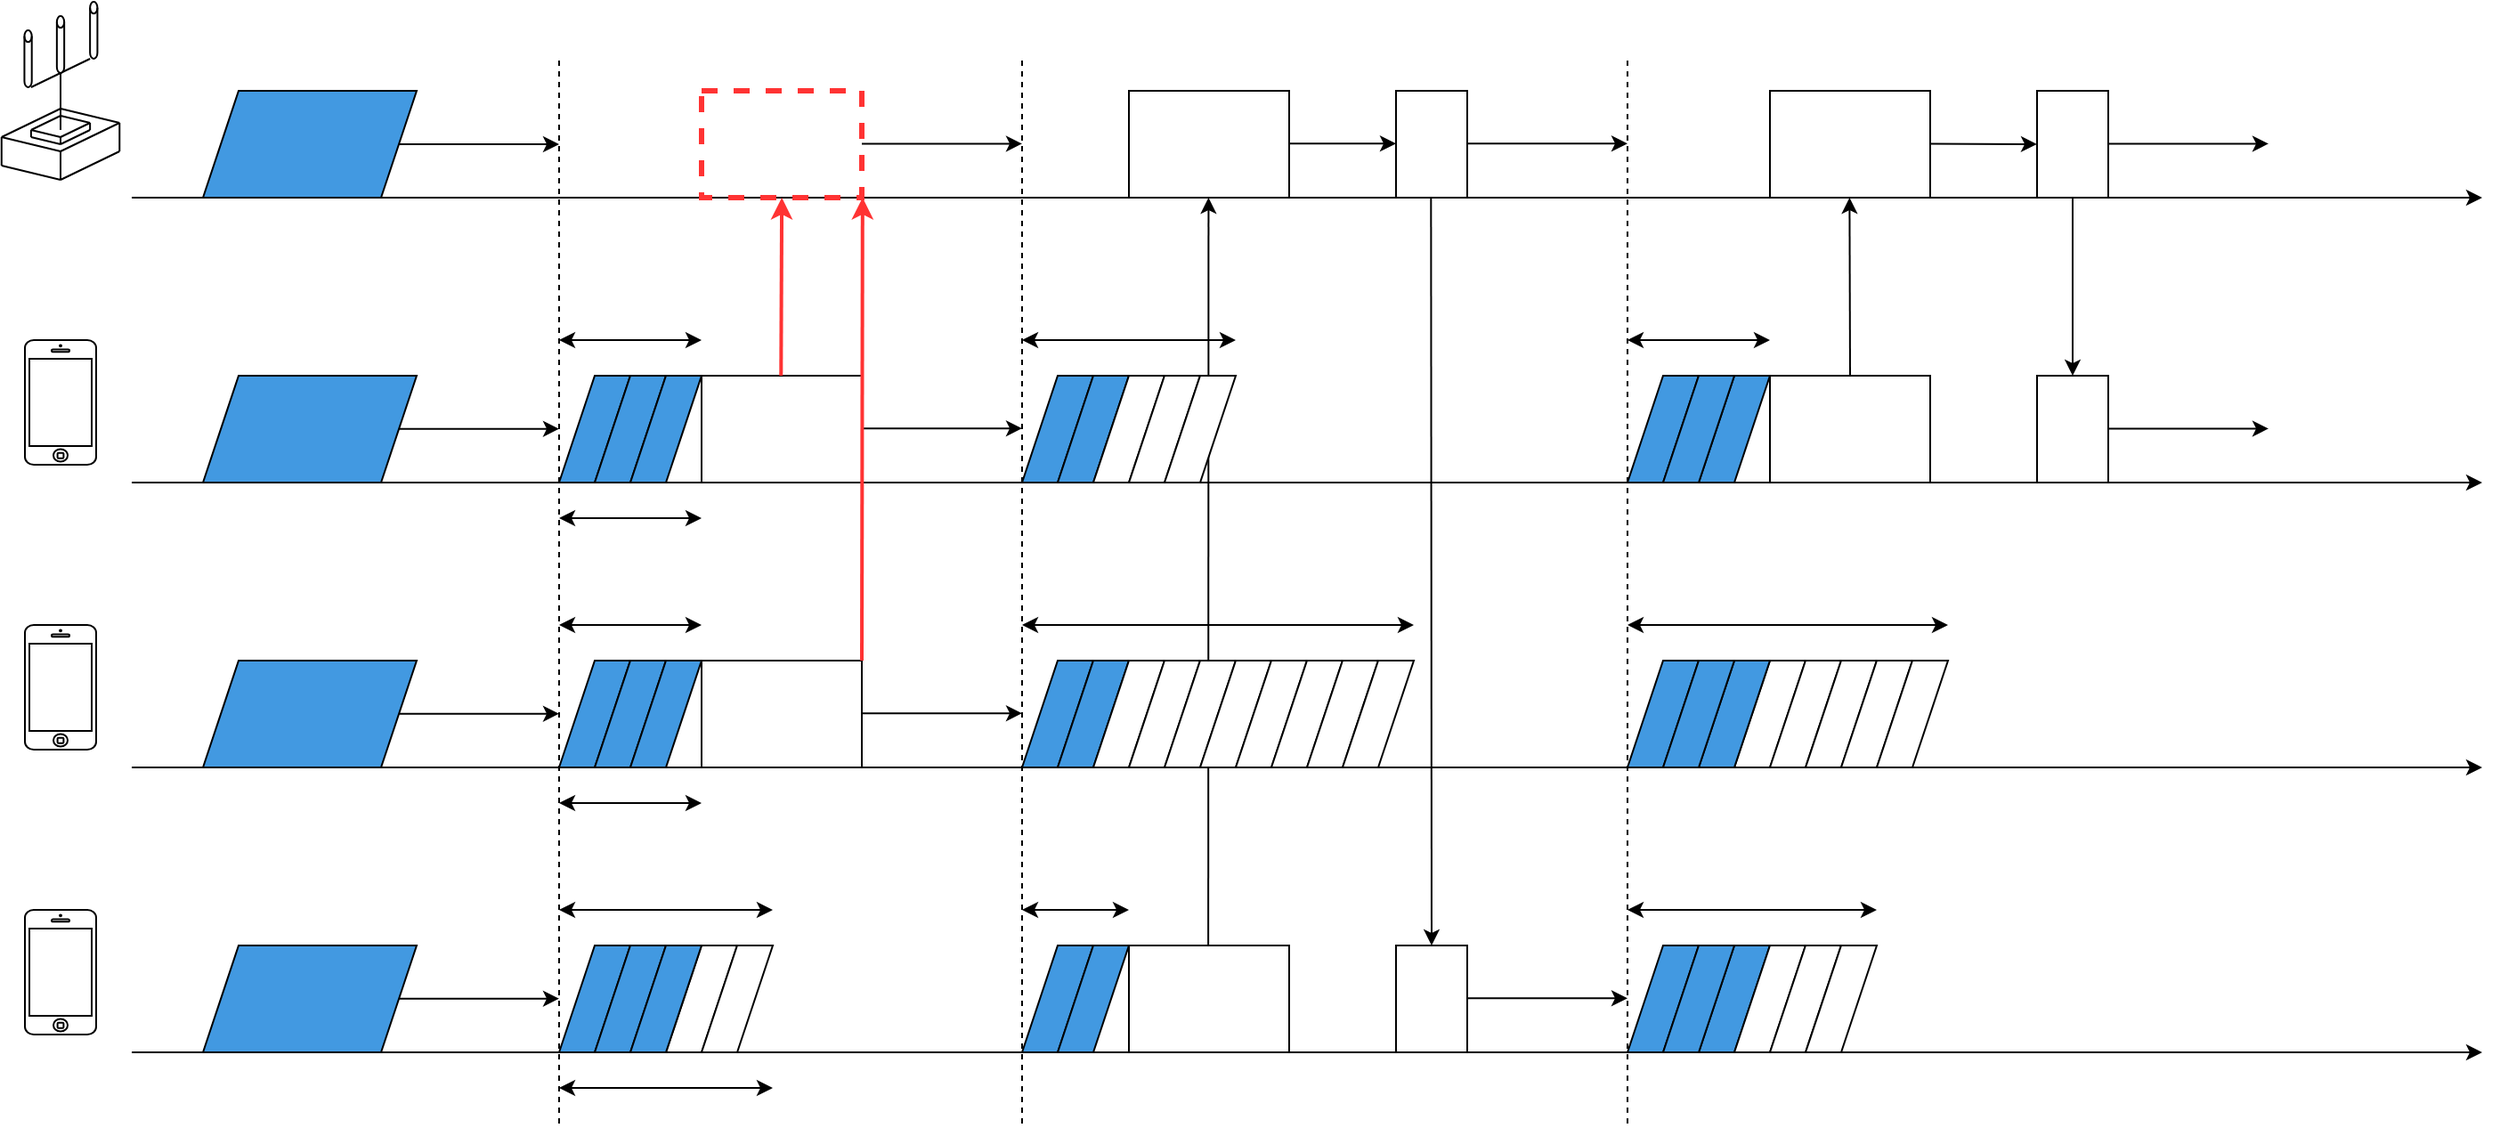 <mxfile version="22.0.3" type="device">
  <diagram name="Page-1" id="Vk0b5H3L1SESiMLQ1a4l">
    <mxGraphModel dx="1015" dy="852" grid="1" gridSize="10" guides="1" tooltips="1" connect="1" arrows="1" fold="1" page="1" pageScale="1" pageWidth="3300" pageHeight="4681" math="0" shadow="0">
      <root>
        <mxCell id="0" />
        <mxCell id="1" parent="0" />
        <mxCell id="z4m7dzDND1Zy9vnOMDJ4-167" value="" style="endArrow=classic;html=1;rounded=0;exitX=0.554;exitY=-0.001;exitDx=0;exitDy=0;exitPerimeter=0;" parent="1" edge="1">
          <mxGeometry width="50" height="50" relative="1" as="geometry">
            <mxPoint x="804.57" y="779.94" as="sourcePoint" />
            <mxPoint x="804.71" y="360" as="targetPoint" />
          </mxGeometry>
        </mxCell>
        <mxCell id="8MUEx2jzXtJNU1HR3N2--1" value="" style="endArrow=classic;html=1;rounded=0;" parent="1" edge="1">
          <mxGeometry width="50" height="50" relative="1" as="geometry">
            <mxPoint x="200" y="360" as="sourcePoint" />
            <mxPoint x="1520" y="360" as="targetPoint" />
          </mxGeometry>
        </mxCell>
        <mxCell id="8MUEx2jzXtJNU1HR3N2--2" value="" style="endArrow=classic;html=1;rounded=0;" parent="1" edge="1">
          <mxGeometry width="50" height="50" relative="1" as="geometry">
            <mxPoint x="200" y="520" as="sourcePoint" />
            <mxPoint x="1520" y="520" as="targetPoint" />
          </mxGeometry>
        </mxCell>
        <mxCell id="8MUEx2jzXtJNU1HR3N2--3" value="" style="endArrow=classic;html=1;rounded=0;" parent="1" edge="1">
          <mxGeometry width="50" height="50" relative="1" as="geometry">
            <mxPoint x="200" y="680" as="sourcePoint" />
            <mxPoint x="1520" y="680" as="targetPoint" />
          </mxGeometry>
        </mxCell>
        <mxCell id="z4m7dzDND1Zy9vnOMDJ4-1" value="" style="endArrow=classic;html=1;rounded=0;" parent="1" edge="1">
          <mxGeometry width="50" height="50" relative="1" as="geometry">
            <mxPoint x="200" y="840" as="sourcePoint" />
            <mxPoint x="1520" y="840" as="targetPoint" />
          </mxGeometry>
        </mxCell>
        <mxCell id="z4m7dzDND1Zy9vnOMDJ4-2" value="" style="html=1;verticalLabelPosition=bottom;labelBackgroundColor=#ffffff;verticalAlign=top;shadow=0;dashed=0;strokeWidth=1;shape=mxgraph.ios7.misc.iphone;" parent="1" vertex="1">
          <mxGeometry x="140" y="440" width="40" height="70" as="geometry" />
        </mxCell>
        <mxCell id="z4m7dzDND1Zy9vnOMDJ4-5" value="" style="html=1;verticalLabelPosition=bottom;labelBackgroundColor=#ffffff;verticalAlign=top;shadow=0;dashed=0;strokeWidth=1;shape=mxgraph.ios7.misc.iphone;" parent="1" vertex="1">
          <mxGeometry x="140" y="600" width="40" height="70" as="geometry" />
        </mxCell>
        <mxCell id="z4m7dzDND1Zy9vnOMDJ4-6" value="" style="html=1;verticalLabelPosition=bottom;labelBackgroundColor=#ffffff;verticalAlign=top;shadow=0;dashed=0;strokeWidth=1;shape=mxgraph.ios7.misc.iphone;" parent="1" vertex="1">
          <mxGeometry x="140" y="760" width="40" height="70" as="geometry" />
        </mxCell>
        <mxCell id="z4m7dzDND1Zy9vnOMDJ4-56" value="" style="group" parent="1" vertex="1" connectable="0">
          <mxGeometry x="126.88" y="250" width="66.25" height="100" as="geometry" />
        </mxCell>
        <mxCell id="z4m7dzDND1Zy9vnOMDJ4-57" value="" style="endArrow=none;html=1;rounded=0;" parent="z4m7dzDND1Zy9vnOMDJ4-56" edge="1">
          <mxGeometry width="50" height="50" relative="1" as="geometry">
            <mxPoint y="76.0" as="sourcePoint" />
            <mxPoint x="33.125" y="60" as="targetPoint" />
          </mxGeometry>
        </mxCell>
        <mxCell id="z4m7dzDND1Zy9vnOMDJ4-58" value="" style="endArrow=none;html=1;rounded=0;" parent="z4m7dzDND1Zy9vnOMDJ4-56" edge="1">
          <mxGeometry width="50" height="50" relative="1" as="geometry">
            <mxPoint x="33.125" y="84.0" as="sourcePoint" />
            <mxPoint x="66.25" y="68" as="targetPoint" />
          </mxGeometry>
        </mxCell>
        <mxCell id="z4m7dzDND1Zy9vnOMDJ4-59" value="" style="endArrow=none;html=1;rounded=0;" parent="z4m7dzDND1Zy9vnOMDJ4-56" edge="1">
          <mxGeometry width="50" height="50" relative="1" as="geometry">
            <mxPoint x="33.125" y="60" as="sourcePoint" />
            <mxPoint x="66.25" y="68" as="targetPoint" />
          </mxGeometry>
        </mxCell>
        <mxCell id="z4m7dzDND1Zy9vnOMDJ4-60" value="" style="endArrow=none;html=1;rounded=0;" parent="z4m7dzDND1Zy9vnOMDJ4-56" edge="1">
          <mxGeometry width="50" height="50" relative="1" as="geometry">
            <mxPoint y="76.0" as="sourcePoint" />
            <mxPoint x="33.125" y="84.0" as="targetPoint" />
          </mxGeometry>
        </mxCell>
        <mxCell id="z4m7dzDND1Zy9vnOMDJ4-61" value="" style="endArrow=none;html=1;rounded=0;" parent="z4m7dzDND1Zy9vnOMDJ4-56" edge="1">
          <mxGeometry width="50" height="50" relative="1" as="geometry">
            <mxPoint x="33.125" y="84.0" as="sourcePoint" />
            <mxPoint x="33.125" y="100" as="targetPoint" />
          </mxGeometry>
        </mxCell>
        <mxCell id="z4m7dzDND1Zy9vnOMDJ4-62" value="" style="endArrow=none;html=1;rounded=0;" parent="z4m7dzDND1Zy9vnOMDJ4-56" edge="1">
          <mxGeometry width="50" height="50" relative="1" as="geometry">
            <mxPoint y="76.0" as="sourcePoint" />
            <mxPoint y="92.0" as="targetPoint" />
          </mxGeometry>
        </mxCell>
        <mxCell id="z4m7dzDND1Zy9vnOMDJ4-63" value="" style="endArrow=none;html=1;rounded=0;" parent="z4m7dzDND1Zy9vnOMDJ4-56" edge="1">
          <mxGeometry width="50" height="50" relative="1" as="geometry">
            <mxPoint y="92.0" as="sourcePoint" />
            <mxPoint x="33.125" y="100" as="targetPoint" />
          </mxGeometry>
        </mxCell>
        <mxCell id="z4m7dzDND1Zy9vnOMDJ4-64" value="" style="endArrow=none;html=1;rounded=0;" parent="z4m7dzDND1Zy9vnOMDJ4-56" edge="1">
          <mxGeometry width="50" height="50" relative="1" as="geometry">
            <mxPoint x="33.125" y="100" as="sourcePoint" />
            <mxPoint x="66.25" y="84.0" as="targetPoint" />
          </mxGeometry>
        </mxCell>
        <mxCell id="z4m7dzDND1Zy9vnOMDJ4-65" value="" style="endArrow=none;html=1;rounded=0;" parent="z4m7dzDND1Zy9vnOMDJ4-56" edge="1">
          <mxGeometry width="50" height="50" relative="1" as="geometry">
            <mxPoint x="66.25" y="68" as="sourcePoint" />
            <mxPoint x="66.25" y="84.0" as="targetPoint" />
          </mxGeometry>
        </mxCell>
        <mxCell id="z4m7dzDND1Zy9vnOMDJ4-66" value="" style="endArrow=none;html=1;rounded=0;" parent="z4m7dzDND1Zy9vnOMDJ4-56" edge="1">
          <mxGeometry width="50" height="50" relative="1" as="geometry">
            <mxPoint x="33.125" y="72.0" as="sourcePoint" />
            <mxPoint x="33.125" y="40" as="targetPoint" />
          </mxGeometry>
        </mxCell>
        <mxCell id="z4m7dzDND1Zy9vnOMDJ4-67" value="" style="endArrow=none;html=1;rounded=0;" parent="z4m7dzDND1Zy9vnOMDJ4-56" edge="1">
          <mxGeometry width="50" height="50" relative="1" as="geometry">
            <mxPoint x="16.562" y="72.0" as="sourcePoint" />
            <mxPoint x="33.125" y="64.0" as="targetPoint" />
          </mxGeometry>
        </mxCell>
        <mxCell id="z4m7dzDND1Zy9vnOMDJ4-68" value="" style="endArrow=none;html=1;rounded=0;" parent="z4m7dzDND1Zy9vnOMDJ4-56" edge="1">
          <mxGeometry width="50" height="50" relative="1" as="geometry">
            <mxPoint x="33.125" y="64.0" as="sourcePoint" />
            <mxPoint x="49.687" y="68" as="targetPoint" />
          </mxGeometry>
        </mxCell>
        <mxCell id="z4m7dzDND1Zy9vnOMDJ4-69" value="" style="endArrow=none;html=1;rounded=0;" parent="z4m7dzDND1Zy9vnOMDJ4-56" edge="1">
          <mxGeometry width="50" height="50" relative="1" as="geometry">
            <mxPoint x="33.125" y="76.0" as="sourcePoint" />
            <mxPoint x="49.687" y="68" as="targetPoint" />
          </mxGeometry>
        </mxCell>
        <mxCell id="z4m7dzDND1Zy9vnOMDJ4-70" value="" style="endArrow=none;html=1;rounded=0;" parent="z4m7dzDND1Zy9vnOMDJ4-56" edge="1">
          <mxGeometry width="50" height="50" relative="1" as="geometry">
            <mxPoint x="16.562" y="72.0" as="sourcePoint" />
            <mxPoint x="33.125" y="76.0" as="targetPoint" />
          </mxGeometry>
        </mxCell>
        <mxCell id="z4m7dzDND1Zy9vnOMDJ4-71" value="" style="endArrow=none;html=1;rounded=0;" parent="z4m7dzDND1Zy9vnOMDJ4-56" edge="1">
          <mxGeometry width="50" height="50" relative="1" as="geometry">
            <mxPoint x="33.125" y="80" as="sourcePoint" />
            <mxPoint x="33.125" y="76.0" as="targetPoint" />
          </mxGeometry>
        </mxCell>
        <mxCell id="z4m7dzDND1Zy9vnOMDJ4-72" value="" style="endArrow=none;html=1;rounded=0;" parent="z4m7dzDND1Zy9vnOMDJ4-56" edge="1">
          <mxGeometry width="50" height="50" relative="1" as="geometry">
            <mxPoint x="16.562" y="72.0" as="sourcePoint" />
            <mxPoint x="16.562" y="76.0" as="targetPoint" />
          </mxGeometry>
        </mxCell>
        <mxCell id="z4m7dzDND1Zy9vnOMDJ4-73" value="" style="endArrow=none;html=1;rounded=0;" parent="z4m7dzDND1Zy9vnOMDJ4-56" edge="1">
          <mxGeometry width="50" height="50" relative="1" as="geometry">
            <mxPoint x="49.687" y="68" as="sourcePoint" />
            <mxPoint x="49.687" y="72.0" as="targetPoint" />
          </mxGeometry>
        </mxCell>
        <mxCell id="z4m7dzDND1Zy9vnOMDJ4-74" value="" style="endArrow=none;html=1;rounded=0;" parent="z4m7dzDND1Zy9vnOMDJ4-56" edge="1">
          <mxGeometry width="50" height="50" relative="1" as="geometry">
            <mxPoint x="33.125" y="80" as="sourcePoint" />
            <mxPoint x="49.687" y="72.0" as="targetPoint" />
          </mxGeometry>
        </mxCell>
        <mxCell id="z4m7dzDND1Zy9vnOMDJ4-75" value="" style="endArrow=none;html=1;rounded=0;" parent="z4m7dzDND1Zy9vnOMDJ4-56" edge="1">
          <mxGeometry width="50" height="50" relative="1" as="geometry">
            <mxPoint x="16.562" y="76.0" as="sourcePoint" />
            <mxPoint x="33.125" y="80" as="targetPoint" />
          </mxGeometry>
        </mxCell>
        <mxCell id="z4m7dzDND1Zy9vnOMDJ4-76" value="" style="shape=cylinder3;whiteSpace=wrap;html=1;boundedLbl=1;backgroundOutline=1;size=3.333;" parent="z4m7dzDND1Zy9vnOMDJ4-56" vertex="1">
          <mxGeometry x="49.687" width="4.141" height="32.0" as="geometry" />
        </mxCell>
        <mxCell id="z4m7dzDND1Zy9vnOMDJ4-77" value="" style="endArrow=none;html=1;rounded=0;" parent="z4m7dzDND1Zy9vnOMDJ4-56" edge="1">
          <mxGeometry width="50" height="50" relative="1" as="geometry">
            <mxPoint x="16.562" y="48.0" as="sourcePoint" />
            <mxPoint x="49.687" y="32.0" as="targetPoint" />
          </mxGeometry>
        </mxCell>
        <mxCell id="z4m7dzDND1Zy9vnOMDJ4-78" value="" style="shape=cylinder3;whiteSpace=wrap;html=1;boundedLbl=1;backgroundOutline=1;size=3.333;" parent="z4m7dzDND1Zy9vnOMDJ4-56" vertex="1">
          <mxGeometry x="31.055" y="8.0" width="4.141" height="32.0" as="geometry" />
        </mxCell>
        <mxCell id="z4m7dzDND1Zy9vnOMDJ4-79" value="" style="shape=cylinder3;whiteSpace=wrap;html=1;boundedLbl=1;backgroundOutline=1;size=3.333;" parent="z4m7dzDND1Zy9vnOMDJ4-56" vertex="1">
          <mxGeometry x="12.836" y="16.0" width="4.141" height="32.0" as="geometry" />
        </mxCell>
        <mxCell id="z4m7dzDND1Zy9vnOMDJ4-80" value="" style="shape=parallelogram;perimeter=parallelogramPerimeter;whiteSpace=wrap;html=1;fixedSize=1;fillColor=#4299E1;size=20;" parent="1" vertex="1">
          <mxGeometry x="240" y="300" width="120" height="60" as="geometry" />
        </mxCell>
        <mxCell id="z4m7dzDND1Zy9vnOMDJ4-81" value="" style="shape=parallelogram;perimeter=parallelogramPerimeter;whiteSpace=wrap;html=1;fixedSize=1;fillColor=#4299E1;size=20;" parent="1" vertex="1">
          <mxGeometry x="240" y="460" width="120" height="60" as="geometry" />
        </mxCell>
        <mxCell id="z4m7dzDND1Zy9vnOMDJ4-82" value="" style="shape=parallelogram;perimeter=parallelogramPerimeter;whiteSpace=wrap;html=1;fixedSize=1;fillColor=#4299E1;size=20;" parent="1" vertex="1">
          <mxGeometry x="240" y="620" width="120" height="60" as="geometry" />
        </mxCell>
        <mxCell id="z4m7dzDND1Zy9vnOMDJ4-83" value="" style="shape=parallelogram;perimeter=parallelogramPerimeter;whiteSpace=wrap;html=1;fixedSize=1;fillColor=#4299E1;size=20;" parent="1" vertex="1">
          <mxGeometry x="240" y="780" width="120" height="60" as="geometry" />
        </mxCell>
        <mxCell id="z4m7dzDND1Zy9vnOMDJ4-88" value="" style="endArrow=classic;html=1;rounded=0;exitX=1;exitY=0.5;exitDx=0;exitDy=0;" parent="1" source="z4m7dzDND1Zy9vnOMDJ4-80" edge="1">
          <mxGeometry width="50" height="50" relative="1" as="geometry">
            <mxPoint x="380" y="355" as="sourcePoint" />
            <mxPoint x="440" y="330" as="targetPoint" />
          </mxGeometry>
        </mxCell>
        <mxCell id="z4m7dzDND1Zy9vnOMDJ4-89" value="" style="endArrow=classic;html=1;rounded=0;exitX=1;exitY=0.5;exitDx=0;exitDy=0;" parent="1" edge="1">
          <mxGeometry width="50" height="50" relative="1" as="geometry">
            <mxPoint x="350" y="489.84" as="sourcePoint" />
            <mxPoint x="440" y="489.84" as="targetPoint" />
          </mxGeometry>
        </mxCell>
        <mxCell id="z4m7dzDND1Zy9vnOMDJ4-90" value="" style="endArrow=classic;html=1;rounded=0;exitX=1;exitY=0.5;exitDx=0;exitDy=0;" parent="1" edge="1">
          <mxGeometry width="50" height="50" relative="1" as="geometry">
            <mxPoint x="350" y="649.84" as="sourcePoint" />
            <mxPoint x="440" y="649.84" as="targetPoint" />
          </mxGeometry>
        </mxCell>
        <mxCell id="z4m7dzDND1Zy9vnOMDJ4-91" value="" style="endArrow=classic;html=1;rounded=0;exitX=1;exitY=0.5;exitDx=0;exitDy=0;" parent="1" edge="1">
          <mxGeometry width="50" height="50" relative="1" as="geometry">
            <mxPoint x="350" y="809.84" as="sourcePoint" />
            <mxPoint x="440" y="809.84" as="targetPoint" />
          </mxGeometry>
        </mxCell>
        <mxCell id="z4m7dzDND1Zy9vnOMDJ4-93" value="" style="endArrow=none;dashed=1;html=1;rounded=0;strokeWidth=1;" parent="1" edge="1">
          <mxGeometry width="50" height="50" relative="1" as="geometry">
            <mxPoint x="440" y="880" as="sourcePoint" />
            <mxPoint x="440" y="280" as="targetPoint" />
          </mxGeometry>
        </mxCell>
        <mxCell id="z4m7dzDND1Zy9vnOMDJ4-94" value="" style="shape=parallelogram;perimeter=parallelogramPerimeter;whiteSpace=wrap;html=1;fixedSize=1;fillColor=#4299E1;size=20;" parent="1" vertex="1">
          <mxGeometry x="440" y="460" width="40" height="60" as="geometry" />
        </mxCell>
        <mxCell id="z4m7dzDND1Zy9vnOMDJ4-95" value="" style="shape=parallelogram;perimeter=parallelogramPerimeter;whiteSpace=wrap;html=1;fixedSize=1;fillColor=#4299E1;size=20;" parent="1" vertex="1">
          <mxGeometry x="460" y="460" width="40" height="60" as="geometry" />
        </mxCell>
        <mxCell id="z4m7dzDND1Zy9vnOMDJ4-96" value="" style="shape=parallelogram;perimeter=parallelogramPerimeter;whiteSpace=wrap;html=1;fixedSize=1;fillColor=#4299E1;size=20;" parent="1" vertex="1">
          <mxGeometry x="440" y="620" width="40" height="60" as="geometry" />
        </mxCell>
        <mxCell id="z4m7dzDND1Zy9vnOMDJ4-97" value="" style="shape=parallelogram;perimeter=parallelogramPerimeter;whiteSpace=wrap;html=1;fixedSize=1;fillColor=#4299E1;size=20;" parent="1" vertex="1">
          <mxGeometry x="460" y="620" width="40" height="60" as="geometry" />
        </mxCell>
        <mxCell id="z4m7dzDND1Zy9vnOMDJ4-102" value="" style="shape=parallelogram;perimeter=parallelogramPerimeter;whiteSpace=wrap;html=1;fixedSize=1;fillColor=#4299E1;size=20;" parent="1" vertex="1">
          <mxGeometry x="440" y="780" width="40" height="60" as="geometry" />
        </mxCell>
        <mxCell id="z4m7dzDND1Zy9vnOMDJ4-103" value="" style="shape=parallelogram;perimeter=parallelogramPerimeter;whiteSpace=wrap;html=1;fixedSize=1;fillColor=#4299E1;size=20;" parent="1" vertex="1">
          <mxGeometry x="460" y="780" width="40" height="60" as="geometry" />
        </mxCell>
        <mxCell id="z4m7dzDND1Zy9vnOMDJ4-105" value="" style="shape=parallelogram;perimeter=parallelogramPerimeter;whiteSpace=wrap;html=1;fixedSize=1;fillColor=default;size=20;" parent="1" vertex="1">
          <mxGeometry x="500" y="780" width="40" height="60" as="geometry" />
        </mxCell>
        <mxCell id="z4m7dzDND1Zy9vnOMDJ4-106" value="" style="shape=parallelogram;perimeter=parallelogramPerimeter;whiteSpace=wrap;html=1;fixedSize=1;fillColor=default;size=20;" parent="1" vertex="1">
          <mxGeometry x="520" y="780" width="40" height="60" as="geometry" />
        </mxCell>
        <mxCell id="z4m7dzDND1Zy9vnOMDJ4-113" value="" style="endArrow=classic;html=1;rounded=0;exitX=1;exitY=0.5;exitDx=0;exitDy=0;" parent="1" edge="1">
          <mxGeometry width="50" height="50" relative="1" as="geometry">
            <mxPoint x="610" y="329.71" as="sourcePoint" />
            <mxPoint x="700" y="329.71" as="targetPoint" />
          </mxGeometry>
        </mxCell>
        <mxCell id="z4m7dzDND1Zy9vnOMDJ4-116" value="" style="endArrow=classic;html=1;rounded=0;exitX=1;exitY=0.5;exitDx=0;exitDy=0;" parent="1" edge="1">
          <mxGeometry width="50" height="50" relative="1" as="geometry">
            <mxPoint x="610" y="489.57" as="sourcePoint" />
            <mxPoint x="700" y="489.57" as="targetPoint" />
          </mxGeometry>
        </mxCell>
        <mxCell id="z4m7dzDND1Zy9vnOMDJ4-117" value="" style="endArrow=none;dashed=1;html=1;rounded=0;strokeWidth=1;" parent="1" edge="1">
          <mxGeometry width="50" height="50" relative="1" as="geometry">
            <mxPoint x="700" y="880" as="sourcePoint" />
            <mxPoint x="700" y="280" as="targetPoint" />
          </mxGeometry>
        </mxCell>
        <mxCell id="z4m7dzDND1Zy9vnOMDJ4-120" value="" style="shape=parallelogram;perimeter=parallelogramPerimeter;whiteSpace=wrap;html=1;fixedSize=1;fillColor=#4299E1;size=20;" parent="1" vertex="1">
          <mxGeometry x="700" y="780" width="40" height="60" as="geometry" />
        </mxCell>
        <mxCell id="z4m7dzDND1Zy9vnOMDJ4-121" value="" style="shape=parallelogram;perimeter=parallelogramPerimeter;whiteSpace=wrap;html=1;fixedSize=1;fillColor=#4299E1;size=20;" parent="1" vertex="1">
          <mxGeometry x="720" y="780" width="40" height="60" as="geometry" />
        </mxCell>
        <mxCell id="z4m7dzDND1Zy9vnOMDJ4-123" value="" style="shape=parallelogram;perimeter=parallelogramPerimeter;whiteSpace=wrap;html=1;fixedSize=1;fillColor=#4299E1;size=20;" parent="1" vertex="1">
          <mxGeometry x="700" y="620" width="40" height="60" as="geometry" />
        </mxCell>
        <mxCell id="z4m7dzDND1Zy9vnOMDJ4-124" value="" style="shape=parallelogram;perimeter=parallelogramPerimeter;whiteSpace=wrap;html=1;fixedSize=1;fillColor=#4299E1;size=20;" parent="1" vertex="1">
          <mxGeometry x="720" y="620" width="40" height="60" as="geometry" />
        </mxCell>
        <mxCell id="z4m7dzDND1Zy9vnOMDJ4-126" value="" style="shape=parallelogram;perimeter=parallelogramPerimeter;whiteSpace=wrap;html=1;fixedSize=1;fillColor=default;size=20;" parent="1" vertex="1">
          <mxGeometry x="740" y="620" width="40" height="60" as="geometry" />
        </mxCell>
        <mxCell id="z4m7dzDND1Zy9vnOMDJ4-127" value="" style="shape=parallelogram;perimeter=parallelogramPerimeter;whiteSpace=wrap;html=1;fixedSize=1;fillColor=#4299E1;size=20;" parent="1" vertex="1">
          <mxGeometry x="700" y="460" width="40" height="60" as="geometry" />
        </mxCell>
        <mxCell id="z4m7dzDND1Zy9vnOMDJ4-128" value="" style="shape=parallelogram;perimeter=parallelogramPerimeter;whiteSpace=wrap;html=1;fixedSize=1;fillColor=#4299E1;size=20;" parent="1" vertex="1">
          <mxGeometry x="720" y="460" width="40" height="60" as="geometry" />
        </mxCell>
        <mxCell id="z4m7dzDND1Zy9vnOMDJ4-130" value="" style="shape=parallelogram;perimeter=parallelogramPerimeter;whiteSpace=wrap;html=1;fixedSize=1;fillColor=default;size=20;" parent="1" vertex="1">
          <mxGeometry x="740" y="460" width="40" height="60" as="geometry" />
        </mxCell>
        <mxCell id="z4m7dzDND1Zy9vnOMDJ4-131" value="" style="shape=parallelogram;perimeter=parallelogramPerimeter;whiteSpace=wrap;html=1;fixedSize=1;fillColor=default;size=20;" parent="1" vertex="1">
          <mxGeometry x="760" y="460" width="40" height="60" as="geometry" />
        </mxCell>
        <mxCell id="z4m7dzDND1Zy9vnOMDJ4-132" value="" style="shape=parallelogram;perimeter=parallelogramPerimeter;whiteSpace=wrap;html=1;fixedSize=1;fillColor=default;size=20;" parent="1" vertex="1">
          <mxGeometry x="780" y="460" width="40" height="60" as="geometry" />
        </mxCell>
        <mxCell id="z4m7dzDND1Zy9vnOMDJ4-133" value="" style="rounded=0;whiteSpace=wrap;html=1;fillColor=none;" parent="1" vertex="1">
          <mxGeometry x="760" y="780" width="90" height="60" as="geometry" />
        </mxCell>
        <mxCell id="z4m7dzDND1Zy9vnOMDJ4-135" value="" style="rounded=0;whiteSpace=wrap;html=1;fillColor=none;dashed=1;" parent="1" vertex="1">
          <mxGeometry x="760" y="300" width="90" height="60" as="geometry" />
        </mxCell>
        <mxCell id="z4m7dzDND1Zy9vnOMDJ4-137" value="" style="endArrow=classic;html=1;rounded=0;" parent="1" edge="1">
          <mxGeometry width="50" height="50" relative="1" as="geometry">
            <mxPoint x="850" y="329.64" as="sourcePoint" />
            <mxPoint x="910" y="329.64" as="targetPoint" />
          </mxGeometry>
        </mxCell>
        <mxCell id="z4m7dzDND1Zy9vnOMDJ4-138" value="" style="rounded=0;whiteSpace=wrap;html=1;fillColor=none;" parent="1" vertex="1">
          <mxGeometry x="910" y="300" width="40" height="60" as="geometry" />
        </mxCell>
        <mxCell id="z4m7dzDND1Zy9vnOMDJ4-139" value="" style="endArrow=classic;html=1;rounded=0;exitX=1;exitY=0.5;exitDx=0;exitDy=0;" parent="1" edge="1">
          <mxGeometry width="50" height="50" relative="1" as="geometry">
            <mxPoint x="950" y="329.64" as="sourcePoint" />
            <mxPoint x="1040" y="329.64" as="targetPoint" />
          </mxGeometry>
        </mxCell>
        <mxCell id="z4m7dzDND1Zy9vnOMDJ4-140" value="" style="endArrow=classic;html=1;rounded=0;exitX=0.5;exitY=1;exitDx=0;exitDy=0;entryX=0.5;entryY=0;entryDx=0;entryDy=0;" parent="1" target="z4m7dzDND1Zy9vnOMDJ4-141" edge="1">
          <mxGeometry width="50" height="50" relative="1" as="geometry">
            <mxPoint x="929.66" y="360" as="sourcePoint" />
            <mxPoint x="929.96" y="460" as="targetPoint" />
          </mxGeometry>
        </mxCell>
        <mxCell id="z4m7dzDND1Zy9vnOMDJ4-141" value="" style="rounded=0;whiteSpace=wrap;html=1;fillColor=none;dashed=1;" parent="1" vertex="1">
          <mxGeometry x="910" y="780" width="40" height="60" as="geometry" />
        </mxCell>
        <mxCell id="z4m7dzDND1Zy9vnOMDJ4-142" value="" style="endArrow=none;dashed=1;html=1;rounded=0;strokeWidth=1;" parent="1" edge="1">
          <mxGeometry width="50" height="50" relative="1" as="geometry">
            <mxPoint x="1040" y="880" as="sourcePoint" />
            <mxPoint x="1040" y="280" as="targetPoint" />
          </mxGeometry>
        </mxCell>
        <mxCell id="z4m7dzDND1Zy9vnOMDJ4-149" value="" style="shape=parallelogram;perimeter=parallelogramPerimeter;whiteSpace=wrap;html=1;fixedSize=1;fillColor=#4299E1;size=20;" parent="1" vertex="1">
          <mxGeometry x="1080" y="780" width="40" height="60" as="geometry" />
        </mxCell>
        <mxCell id="z4m7dzDND1Zy9vnOMDJ4-150" value="" style="shape=parallelogram;perimeter=parallelogramPerimeter;whiteSpace=wrap;html=1;fixedSize=1;fillColor=default;size=20;" parent="1" vertex="1">
          <mxGeometry x="1100" y="780" width="40" height="60" as="geometry" />
        </mxCell>
        <mxCell id="z4m7dzDND1Zy9vnOMDJ4-151" value="" style="shape=parallelogram;perimeter=parallelogramPerimeter;whiteSpace=wrap;html=1;fixedSize=1;fillColor=default;size=20;" parent="1" vertex="1">
          <mxGeometry x="1120" y="780" width="40" height="60" as="geometry" />
        </mxCell>
        <mxCell id="z4m7dzDND1Zy9vnOMDJ4-152" value="" style="shape=parallelogram;perimeter=parallelogramPerimeter;whiteSpace=wrap;html=1;fixedSize=1;fillColor=default;size=20;" parent="1" vertex="1">
          <mxGeometry x="1140" y="780" width="40" height="60" as="geometry" />
        </mxCell>
        <mxCell id="z4m7dzDND1Zy9vnOMDJ4-163" value="" style="shape=parallelogram;perimeter=parallelogramPerimeter;whiteSpace=wrap;html=1;fixedSize=1;fillColor=#4299E1;size=20;" parent="1" vertex="1">
          <mxGeometry x="1080" y="460" width="40" height="60" as="geometry" />
        </mxCell>
        <mxCell id="z4m7dzDND1Zy9vnOMDJ4-166" value="" style="rounded=0;whiteSpace=wrap;html=1;fillColor=none;dashed=1;" parent="1" vertex="1">
          <mxGeometry x="1120" y="300" width="90" height="60" as="geometry" />
        </mxCell>
        <mxCell id="z4m7dzDND1Zy9vnOMDJ4-168" value="" style="endArrow=classic;html=1;rounded=0;" parent="1" edge="1">
          <mxGeometry width="50" height="50" relative="1" as="geometry">
            <mxPoint x="1210" y="329.7" as="sourcePoint" />
            <mxPoint x="1270" y="329.99" as="targetPoint" />
          </mxGeometry>
        </mxCell>
        <mxCell id="z4m7dzDND1Zy9vnOMDJ4-169" value="" style="rounded=0;whiteSpace=wrap;html=1;fillColor=none;" parent="1" vertex="1">
          <mxGeometry x="1270" y="300" width="40" height="60" as="geometry" />
        </mxCell>
        <mxCell id="z4m7dzDND1Zy9vnOMDJ4-170" value="" style="endArrow=classic;html=1;rounded=0;exitX=0.5;exitY=1;exitDx=0;exitDy=0;entryX=0.5;entryY=0;entryDx=0;entryDy=0;" parent="1" source="z4m7dzDND1Zy9vnOMDJ4-169" target="z4m7dzDND1Zy9vnOMDJ4-171" edge="1">
          <mxGeometry width="50" height="50" relative="1" as="geometry">
            <mxPoint x="1349.66" y="360" as="sourcePoint" />
            <mxPoint x="1350" y="600" as="targetPoint" />
          </mxGeometry>
        </mxCell>
        <mxCell id="z4m7dzDND1Zy9vnOMDJ4-171" value="" style="rounded=0;whiteSpace=wrap;html=1;fillColor=none;dashed=1;" parent="1" vertex="1">
          <mxGeometry x="1270" y="460" width="40" height="60" as="geometry" />
        </mxCell>
        <mxCell id="z4m7dzDND1Zy9vnOMDJ4-172" value="" style="endArrow=classic;html=1;rounded=0;exitX=1;exitY=0.5;exitDx=0;exitDy=0;" parent="1" edge="1">
          <mxGeometry width="50" height="50" relative="1" as="geometry">
            <mxPoint x="1310" y="329.7" as="sourcePoint" />
            <mxPoint x="1400" y="329.7" as="targetPoint" />
          </mxGeometry>
        </mxCell>
        <mxCell id="CVVJZ549YovdGznMH3PS-1" value="" style="endArrow=classic;startArrow=classic;html=1;rounded=0;" parent="1" edge="1">
          <mxGeometry width="50" height="50" relative="1" as="geometry">
            <mxPoint x="440" y="540" as="sourcePoint" />
            <mxPoint x="520" y="540" as="targetPoint" />
          </mxGeometry>
        </mxCell>
        <mxCell id="CVVJZ549YovdGznMH3PS-2" value="" style="endArrow=classic;startArrow=classic;html=1;rounded=0;" parent="1" edge="1">
          <mxGeometry width="50" height="50" relative="1" as="geometry">
            <mxPoint x="440" y="440" as="sourcePoint" />
            <mxPoint x="520" y="440" as="targetPoint" />
          </mxGeometry>
        </mxCell>
        <mxCell id="CVVJZ549YovdGznMH3PS-3" value="" style="endArrow=classic;startArrow=classic;html=1;rounded=0;" parent="1" edge="1">
          <mxGeometry width="50" height="50" relative="1" as="geometry">
            <mxPoint x="440" y="700" as="sourcePoint" />
            <mxPoint x="520" y="700" as="targetPoint" />
          </mxGeometry>
        </mxCell>
        <mxCell id="CVVJZ549YovdGznMH3PS-4" value="" style="endArrow=classic;startArrow=classic;html=1;rounded=0;" parent="1" edge="1">
          <mxGeometry width="50" height="50" relative="1" as="geometry">
            <mxPoint x="440" y="600" as="sourcePoint" />
            <mxPoint x="520" y="600" as="targetPoint" />
          </mxGeometry>
        </mxCell>
        <mxCell id="CVVJZ549YovdGznMH3PS-5" value="" style="endArrow=classic;startArrow=classic;html=1;rounded=0;" parent="1" edge="1">
          <mxGeometry width="50" height="50" relative="1" as="geometry">
            <mxPoint x="440" y="760" as="sourcePoint" />
            <mxPoint x="560" y="760" as="targetPoint" />
          </mxGeometry>
        </mxCell>
        <mxCell id="CVVJZ549YovdGznMH3PS-6" value="" style="endArrow=classic;startArrow=classic;html=1;rounded=0;" parent="1" edge="1">
          <mxGeometry width="50" height="50" relative="1" as="geometry">
            <mxPoint x="440" y="860" as="sourcePoint" />
            <mxPoint x="560" y="860" as="targetPoint" />
          </mxGeometry>
        </mxCell>
        <mxCell id="CVVJZ549YovdGznMH3PS-7" value="" style="endArrow=classic;startArrow=classic;html=1;rounded=0;" parent="1" edge="1">
          <mxGeometry width="50" height="50" relative="1" as="geometry">
            <mxPoint x="700" y="440" as="sourcePoint" />
            <mxPoint x="820" y="440" as="targetPoint" />
          </mxGeometry>
        </mxCell>
        <mxCell id="CVVJZ549YovdGznMH3PS-8" value="" style="endArrow=classic;startArrow=classic;html=1;rounded=0;" parent="1" edge="1">
          <mxGeometry width="50" height="50" relative="1" as="geometry">
            <mxPoint x="700" y="600" as="sourcePoint" />
            <mxPoint x="920" y="600" as="targetPoint" />
          </mxGeometry>
        </mxCell>
        <mxCell id="CVVJZ549YovdGznMH3PS-9" value="" style="endArrow=classic;startArrow=classic;html=1;rounded=0;" parent="1" edge="1">
          <mxGeometry width="50" height="50" relative="1" as="geometry">
            <mxPoint x="700" y="760" as="sourcePoint" />
            <mxPoint x="760" y="760" as="targetPoint" />
          </mxGeometry>
        </mxCell>
        <mxCell id="CVVJZ549YovdGznMH3PS-10" value="" style="endArrow=classic;startArrow=classic;html=1;rounded=0;" parent="1" edge="1">
          <mxGeometry width="50" height="50" relative="1" as="geometry">
            <mxPoint x="1040" y="440" as="sourcePoint" />
            <mxPoint x="1120" y="440" as="targetPoint" />
          </mxGeometry>
        </mxCell>
        <mxCell id="CVVJZ549YovdGznMH3PS-11" value="" style="endArrow=classic;startArrow=classic;html=1;rounded=0;" parent="1" edge="1">
          <mxGeometry width="50" height="50" relative="1" as="geometry">
            <mxPoint x="1040" y="600" as="sourcePoint" />
            <mxPoint x="1220" y="600" as="targetPoint" />
          </mxGeometry>
        </mxCell>
        <mxCell id="CVVJZ549YovdGznMH3PS-12" value="" style="endArrow=classic;startArrow=classic;html=1;rounded=0;" parent="1" edge="1">
          <mxGeometry width="50" height="50" relative="1" as="geometry">
            <mxPoint x="1040" y="760" as="sourcePoint" />
            <mxPoint x="1180" y="760" as="targetPoint" />
          </mxGeometry>
        </mxCell>
        <mxCell id="CVVJZ549YovdGznMH3PS-17" value="" style="shape=parallelogram;perimeter=parallelogramPerimeter;whiteSpace=wrap;html=1;fixedSize=1;fillColor=#4299E1;size=20;" parent="1" vertex="1">
          <mxGeometry x="480" y="460" width="40" height="60" as="geometry" />
        </mxCell>
        <mxCell id="CVVJZ549YovdGznMH3PS-18" value="" style="shape=parallelogram;perimeter=parallelogramPerimeter;whiteSpace=wrap;html=1;fixedSize=1;fillColor=#4299E1;size=20;" parent="1" vertex="1">
          <mxGeometry x="480" y="620" width="40" height="60" as="geometry" />
        </mxCell>
        <mxCell id="CVVJZ549YovdGznMH3PS-19" value="" style="shape=parallelogram;perimeter=parallelogramPerimeter;whiteSpace=wrap;html=1;fixedSize=1;fillColor=#4299E1;size=20;" parent="1" vertex="1">
          <mxGeometry x="480" y="780" width="40" height="60" as="geometry" />
        </mxCell>
        <mxCell id="CVVJZ549YovdGznMH3PS-20" value="" style="rounded=0;whiteSpace=wrap;html=1;fillColor=none;" parent="1" vertex="1">
          <mxGeometry x="520" y="620" width="90" height="60" as="geometry" />
        </mxCell>
        <mxCell id="CVVJZ549YovdGznMH3PS-22" value="" style="rounded=0;whiteSpace=wrap;html=1;fillColor=none;" parent="1" vertex="1">
          <mxGeometry x="520" y="460" width="90" height="60" as="geometry" />
        </mxCell>
        <mxCell id="CVVJZ549YovdGznMH3PS-23" value="" style="rounded=0;whiteSpace=wrap;html=1;fillColor=none;dashed=1;strokeColor=#FF3333;strokeWidth=3;" parent="1" vertex="1">
          <mxGeometry x="520" y="300" width="90" height="60" as="geometry" />
        </mxCell>
        <mxCell id="CVVJZ549YovdGznMH3PS-24" value="" style="endArrow=classic;html=1;rounded=0;strokeColor=#FF3333;strokeWidth=2;" parent="1" edge="1">
          <mxGeometry width="50" height="50" relative="1" as="geometry">
            <mxPoint x="610" y="620" as="sourcePoint" />
            <mxPoint x="610.42" y="360" as="targetPoint" />
          </mxGeometry>
        </mxCell>
        <mxCell id="CVVJZ549YovdGznMH3PS-25" value="" style="endArrow=classic;html=1;rounded=0;strokeColor=#FF3333;strokeWidth=2;" parent="1" edge="1">
          <mxGeometry width="50" height="50" relative="1" as="geometry">
            <mxPoint x="564.64" y="460" as="sourcePoint" />
            <mxPoint x="565.06" y="360" as="targetPoint" />
          </mxGeometry>
        </mxCell>
        <mxCell id="CVVJZ549YovdGznMH3PS-26" value="" style="endArrow=classic;html=1;rounded=0;exitX=1;exitY=0.5;exitDx=0;exitDy=0;" parent="1" edge="1">
          <mxGeometry width="50" height="50" relative="1" as="geometry">
            <mxPoint x="610" y="649.57" as="sourcePoint" />
            <mxPoint x="700" y="649.57" as="targetPoint" />
          </mxGeometry>
        </mxCell>
        <mxCell id="CVVJZ549YovdGznMH3PS-27" value="" style="shape=parallelogram;perimeter=parallelogramPerimeter;whiteSpace=wrap;html=1;fixedSize=1;fillColor=default;size=20;" parent="1" vertex="1">
          <mxGeometry x="760" y="620" width="40" height="60" as="geometry" />
        </mxCell>
        <mxCell id="CVVJZ549YovdGznMH3PS-28" value="" style="shape=parallelogram;perimeter=parallelogramPerimeter;whiteSpace=wrap;html=1;fixedSize=1;fillColor=default;size=20;" parent="1" vertex="1">
          <mxGeometry x="780" y="620" width="40" height="60" as="geometry" />
        </mxCell>
        <mxCell id="CVVJZ549YovdGznMH3PS-29" value="" style="shape=parallelogram;perimeter=parallelogramPerimeter;whiteSpace=wrap;html=1;fixedSize=1;fillColor=default;size=20;" parent="1" vertex="1">
          <mxGeometry x="800" y="620" width="40" height="60" as="geometry" />
        </mxCell>
        <mxCell id="CVVJZ549YovdGznMH3PS-30" value="" style="shape=parallelogram;perimeter=parallelogramPerimeter;whiteSpace=wrap;html=1;fixedSize=1;fillColor=default;size=20;" parent="1" vertex="1">
          <mxGeometry x="820" y="620" width="40" height="60" as="geometry" />
        </mxCell>
        <mxCell id="CVVJZ549YovdGznMH3PS-31" value="" style="shape=parallelogram;perimeter=parallelogramPerimeter;whiteSpace=wrap;html=1;fixedSize=1;fillColor=default;size=20;" parent="1" vertex="1">
          <mxGeometry x="840" y="620" width="40" height="60" as="geometry" />
        </mxCell>
        <mxCell id="CVVJZ549YovdGznMH3PS-32" value="" style="shape=parallelogram;perimeter=parallelogramPerimeter;whiteSpace=wrap;html=1;fixedSize=1;fillColor=default;size=20;" parent="1" vertex="1">
          <mxGeometry x="860" y="620" width="40" height="60" as="geometry" />
        </mxCell>
        <mxCell id="CVVJZ549YovdGznMH3PS-33" value="" style="shape=parallelogram;perimeter=parallelogramPerimeter;whiteSpace=wrap;html=1;fixedSize=1;fillColor=default;size=20;" parent="1" vertex="1">
          <mxGeometry x="880" y="620" width="40" height="60" as="geometry" />
        </mxCell>
        <mxCell id="CVVJZ549YovdGznMH3PS-36" value="" style="endArrow=classic;html=1;rounded=0;exitX=1;exitY=0.5;exitDx=0;exitDy=0;" parent="1" edge="1">
          <mxGeometry width="50" height="50" relative="1" as="geometry">
            <mxPoint x="950" y="809.66" as="sourcePoint" />
            <mxPoint x="1040" y="809.66" as="targetPoint" />
          </mxGeometry>
        </mxCell>
        <mxCell id="CVVJZ549YovdGznMH3PS-37" value="" style="shape=parallelogram;perimeter=parallelogramPerimeter;whiteSpace=wrap;html=1;fixedSize=1;fillColor=#4299E1;size=20;" parent="1" vertex="1">
          <mxGeometry x="1040" y="780" width="40" height="60" as="geometry" />
        </mxCell>
        <mxCell id="CVVJZ549YovdGznMH3PS-38" value="" style="shape=parallelogram;perimeter=parallelogramPerimeter;whiteSpace=wrap;html=1;fixedSize=1;fillColor=#4299E1;size=20;" parent="1" vertex="1">
          <mxGeometry x="1060" y="780" width="40" height="60" as="geometry" />
        </mxCell>
        <mxCell id="CVVJZ549YovdGznMH3PS-39" value="" style="shape=parallelogram;perimeter=parallelogramPerimeter;whiteSpace=wrap;html=1;fixedSize=1;fillColor=default;size=20;" parent="1" vertex="1">
          <mxGeometry x="1100" y="620" width="40" height="60" as="geometry" />
        </mxCell>
        <mxCell id="CVVJZ549YovdGznMH3PS-40" value="" style="shape=parallelogram;perimeter=parallelogramPerimeter;whiteSpace=wrap;html=1;fixedSize=1;fillColor=default;size=20;" parent="1" vertex="1">
          <mxGeometry x="1120" y="620" width="40" height="60" as="geometry" />
        </mxCell>
        <mxCell id="CVVJZ549YovdGznMH3PS-41" value="" style="shape=parallelogram;perimeter=parallelogramPerimeter;whiteSpace=wrap;html=1;fixedSize=1;fillColor=default;size=20;" parent="1" vertex="1">
          <mxGeometry x="1140" y="620" width="40" height="60" as="geometry" />
        </mxCell>
        <mxCell id="CVVJZ549YovdGznMH3PS-42" value="" style="shape=parallelogram;perimeter=parallelogramPerimeter;whiteSpace=wrap;html=1;fixedSize=1;fillColor=default;size=20;" parent="1" vertex="1">
          <mxGeometry x="1160" y="620" width="40" height="60" as="geometry" />
        </mxCell>
        <mxCell id="CVVJZ549YovdGznMH3PS-43" value="" style="shape=parallelogram;perimeter=parallelogramPerimeter;whiteSpace=wrap;html=1;fixedSize=1;fillColor=default;size=20;" parent="1" vertex="1">
          <mxGeometry x="1180" y="620" width="40" height="60" as="geometry" />
        </mxCell>
        <mxCell id="CVVJZ549YovdGznMH3PS-44" value="" style="shape=parallelogram;perimeter=parallelogramPerimeter;whiteSpace=wrap;html=1;fixedSize=1;fillColor=#4299E1;size=20;" parent="1" vertex="1">
          <mxGeometry x="1080" y="620" width="40" height="60" as="geometry" />
        </mxCell>
        <mxCell id="CVVJZ549YovdGznMH3PS-45" value="" style="shape=parallelogram;perimeter=parallelogramPerimeter;whiteSpace=wrap;html=1;fixedSize=1;fillColor=#4299E1;size=20;" parent="1" vertex="1">
          <mxGeometry x="1040" y="620" width="40" height="60" as="geometry" />
        </mxCell>
        <mxCell id="CVVJZ549YovdGznMH3PS-46" value="" style="shape=parallelogram;perimeter=parallelogramPerimeter;whiteSpace=wrap;html=1;fixedSize=1;fillColor=#4299E1;size=20;" parent="1" vertex="1">
          <mxGeometry x="1060" y="620" width="40" height="60" as="geometry" />
        </mxCell>
        <mxCell id="CVVJZ549YovdGznMH3PS-47" value="" style="shape=parallelogram;perimeter=parallelogramPerimeter;whiteSpace=wrap;html=1;fixedSize=1;fillColor=#4299E1;size=20;" parent="1" vertex="1">
          <mxGeometry x="1040" y="460" width="40" height="60" as="geometry" />
        </mxCell>
        <mxCell id="CVVJZ549YovdGznMH3PS-48" value="" style="shape=parallelogram;perimeter=parallelogramPerimeter;whiteSpace=wrap;html=1;fixedSize=1;fillColor=#4299E1;size=20;" parent="1" vertex="1">
          <mxGeometry x="1060" y="460" width="40" height="60" as="geometry" />
        </mxCell>
        <mxCell id="CVVJZ549YovdGznMH3PS-49" value="" style="rounded=0;whiteSpace=wrap;html=1;fillColor=none;" parent="1" vertex="1">
          <mxGeometry x="1120" y="460" width="90" height="60" as="geometry" />
        </mxCell>
        <mxCell id="CVVJZ549YovdGznMH3PS-50" value="" style="endArrow=classic;html=1;rounded=0;exitX=1;exitY=0.5;exitDx=0;exitDy=0;" parent="1" edge="1">
          <mxGeometry width="50" height="50" relative="1" as="geometry">
            <mxPoint x="1310" y="489.7" as="sourcePoint" />
            <mxPoint x="1400" y="489.7" as="targetPoint" />
          </mxGeometry>
        </mxCell>
        <mxCell id="CVVJZ549YovdGznMH3PS-51" value="" style="endArrow=classic;html=1;rounded=0;exitX=0.5;exitY=0;exitDx=0;exitDy=0;" parent="1" edge="1" source="CVVJZ549YovdGznMH3PS-49">
          <mxGeometry width="50" height="50" relative="1" as="geometry">
            <mxPoint x="1165.2" y="620" as="sourcePoint" />
            <mxPoint x="1164.7" y="360" as="targetPoint" />
          </mxGeometry>
        </mxCell>
        <mxCell id="ihjL5klkyJqLkmpYXpQr-1" value="" style="rounded=0;whiteSpace=wrap;html=1;fillColor=none;" vertex="1" parent="1">
          <mxGeometry x="760" y="300" width="90" height="60" as="geometry" />
        </mxCell>
        <mxCell id="ihjL5klkyJqLkmpYXpQr-2" value="" style="rounded=0;whiteSpace=wrap;html=1;fillColor=none;" vertex="1" parent="1">
          <mxGeometry x="910" y="780" width="40" height="60" as="geometry" />
        </mxCell>
        <mxCell id="ihjL5klkyJqLkmpYXpQr-3" value="" style="rounded=0;whiteSpace=wrap;html=1;fillColor=none;" vertex="1" parent="1">
          <mxGeometry x="1120" y="300" width="90" height="60" as="geometry" />
        </mxCell>
        <mxCell id="ihjL5klkyJqLkmpYXpQr-4" value="" style="rounded=0;whiteSpace=wrap;html=1;fillColor=none;" vertex="1" parent="1">
          <mxGeometry x="1270" y="460" width="40" height="60" as="geometry" />
        </mxCell>
      </root>
    </mxGraphModel>
  </diagram>
</mxfile>
